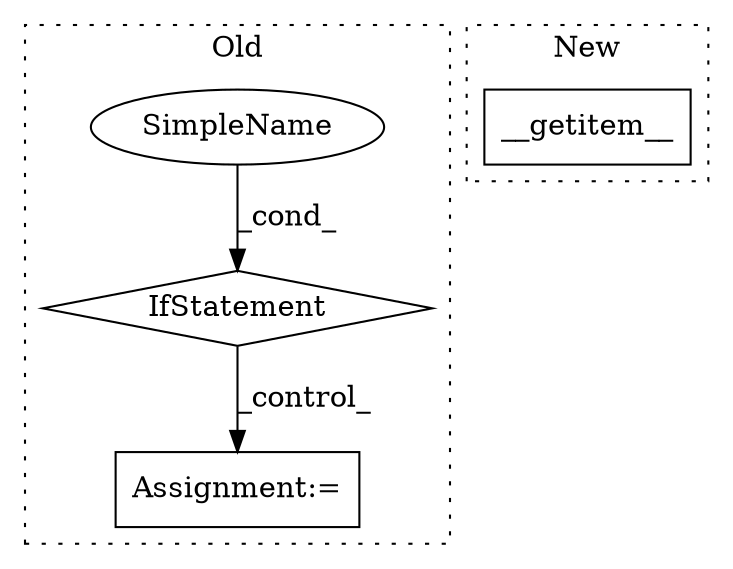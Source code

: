 digraph G {
subgraph cluster0 {
1 [label="IfStatement" a="25" s="1894,1919" l="4,2" shape="diamond"];
3 [label="Assignment:=" a="7" s="2004" l="1" shape="box"];
4 [label="SimpleName" a="42" s="" l="" shape="ellipse"];
label = "Old";
style="dotted";
}
subgraph cluster1 {
2 [label="__getitem__" a="32" s="1886,1906" l="12,1" shape="box"];
label = "New";
style="dotted";
}
1 -> 3 [label="_control_"];
4 -> 1 [label="_cond_"];
}